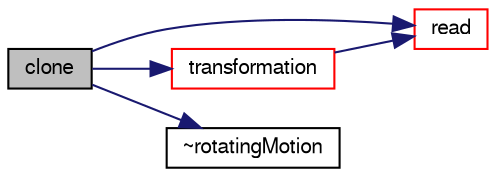 digraph "clone"
{
  bgcolor="transparent";
  edge [fontname="FreeSans",fontsize="10",labelfontname="FreeSans",labelfontsize="10"];
  node [fontname="FreeSans",fontsize="10",shape=record];
  rankdir="LR";
  Node7 [label="clone",height=0.2,width=0.4,color="black", fillcolor="grey75", style="filled", fontcolor="black"];
  Node7 -> Node8 [color="midnightblue",fontsize="10",style="solid",fontname="FreeSans"];
  Node8 [label="read",height=0.2,width=0.4,color="red",URL="$a21402.html#afeed4512a4be2653bc44cb43a1ae0788",tooltip="Update properties from given dictionary. "];
  Node7 -> Node65 [color="midnightblue",fontsize="10",style="solid",fontname="FreeSans"];
  Node65 [label="transformation",height=0.2,width=0.4,color="red",URL="$a21402.html#aa399caab3cd107de02ea674d7d25ed72",tooltip="Return the solid-body motion transformation septernion. "];
  Node65 -> Node8 [color="midnightblue",fontsize="10",style="solid",fontname="FreeSans"];
  Node7 -> Node66 [color="midnightblue",fontsize="10",style="solid",fontname="FreeSans"];
  Node66 [label="~rotatingMotion",height=0.2,width=0.4,color="black",URL="$a21402.html#aaa8e5b7541541274550b0d9bfe90aa7c",tooltip="Destructor. "];
}
